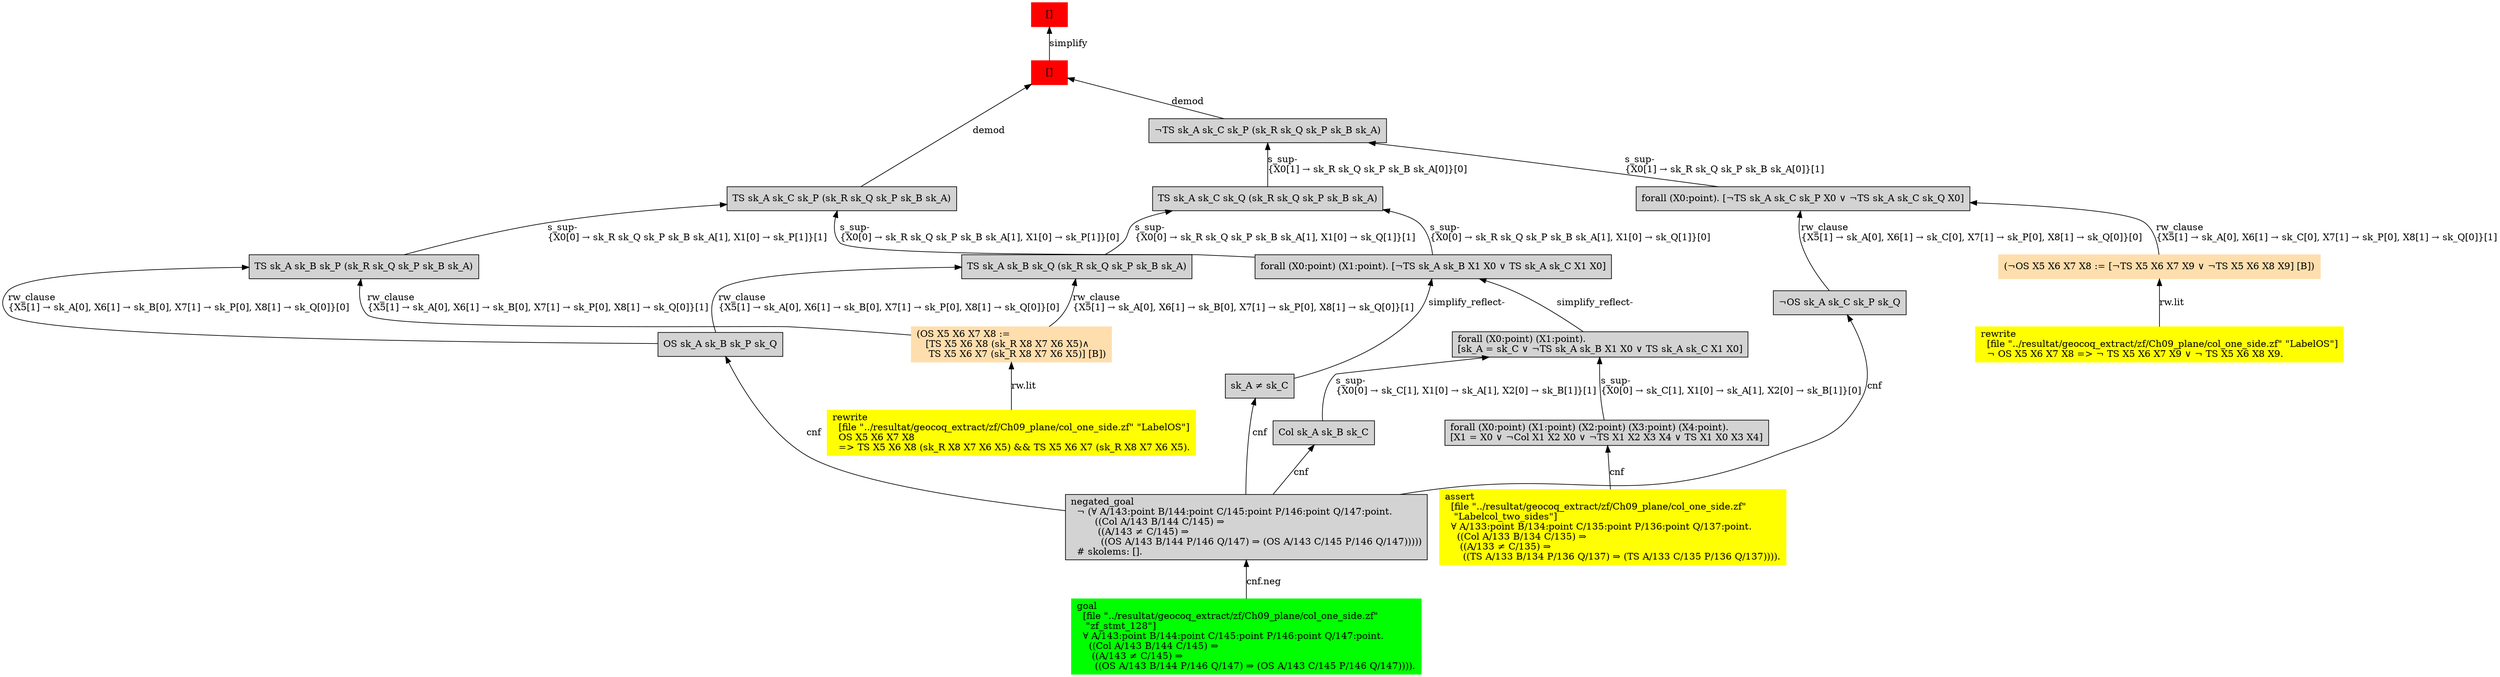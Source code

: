digraph "unsat_graph" {
  vertex_0 [color=red, label="[]", shape=box, style=filled];
  vertex_0 -> vertex_1 [label="simplify", dir="back"];
  vertex_1 [color=red, label="[]", shape=box, style=filled];
  vertex_1 -> vertex_2 [label="demod", dir="back"];
  vertex_2 [shape=box, label="TS sk_A sk_C sk_P (sk_R sk_Q sk_P sk_B sk_A)\l", style=filled];
  vertex_2 -> vertex_3 [label="s_sup-\l\{X0[0] → sk_R sk_Q sk_P sk_B sk_A[1], X1[0] → sk_P[1]\}[0]\l", dir="back"];
  vertex_3 [shape=box, label="forall (X0:point) (X1:point). [¬TS sk_A sk_B X1 X0 ∨ TS sk_A sk_C X1 X0]\l", style=filled];
  vertex_3 -> vertex_4 [label="simplify_reflect-", dir="back"];
  vertex_4 [shape=box, label="sk_A ≠ sk_C\l", style=filled];
  vertex_4 -> vertex_5 [label="cnf", dir="back"];
  vertex_5 [shape=box, label="negated_goal\l  ¬ (∀ A/143:point B/144:point C/145:point P/146:point Q/147:point.\l        ((Col A/143 B/144 C/145) ⇒\l         ((A/143 ≠ C/145) ⇒\l          ((OS A/143 B/144 P/146 Q/147) ⇒ (OS A/143 C/145 P/146 Q/147)))))\l  # skolems: [].\l", style=filled];
  vertex_5 -> vertex_6 [label="cnf.neg", dir="back"];
  vertex_6 [color=green, shape=box, label="goal\l  [file \"../resultat/geocoq_extract/zf/Ch09_plane/col_one_side.zf\" \l   \"zf_stmt_128\"]\l  ∀ A/143:point B/144:point C/145:point P/146:point Q/147:point.\l    ((Col A/143 B/144 C/145) ⇒\l     ((A/143 ≠ C/145) ⇒\l      ((OS A/143 B/144 P/146 Q/147) ⇒ (OS A/143 C/145 P/146 Q/147)))).\l", style=filled];
  vertex_3 -> vertex_7 [label="simplify_reflect-", dir="back"];
  vertex_7 [shape=box, label="forall (X0:point) (X1:point).\l[sk_A = sk_C ∨ ¬TS sk_A sk_B X1 X0 ∨ TS sk_A sk_C X1 X0]\l", style=filled];
  vertex_7 -> vertex_8 [label="s_sup-\l\{X0[0] → sk_C[1], X1[0] → sk_A[1], X2[0] → sk_B[1]\}[0]\l", dir="back"];
  vertex_8 [shape=box, label="forall (X0:point) (X1:point) (X2:point) (X3:point) (X4:point).\l[X1 = X0 ∨ ¬Col X1 X2 X0 ∨ ¬TS X1 X2 X3 X4 ∨ TS X1 X0 X3 X4]\l", style=filled];
  vertex_8 -> vertex_9 [label="cnf", dir="back"];
  vertex_9 [color=yellow, shape=box, label="assert\l  [file \"../resultat/geocoq_extract/zf/Ch09_plane/col_one_side.zf\" \l   \"Labelcol_two_sides\"]\l  ∀ A/133:point B/134:point C/135:point P/136:point Q/137:point.\l    ((Col A/133 B/134 C/135) ⇒\l     ((A/133 ≠ C/135) ⇒\l      ((TS A/133 B/134 P/136 Q/137) ⇒ (TS A/133 C/135 P/136 Q/137)))).\l", style=filled];
  vertex_7 -> vertex_10 [label="s_sup-\l\{X0[0] → sk_C[1], X1[0] → sk_A[1], X2[0] → sk_B[1]\}[1]\l", dir="back"];
  vertex_10 [shape=box, label="Col sk_A sk_B sk_C\l", style=filled];
  vertex_10 -> vertex_5 [label="cnf", dir="back"];
  vertex_2 -> vertex_11 [label="s_sup-\l\{X0[0] → sk_R sk_Q sk_P sk_B sk_A[1], X1[0] → sk_P[1]\}[1]\l", dir="back"];
  vertex_11 [shape=box, label="TS sk_A sk_B sk_P (sk_R sk_Q sk_P sk_B sk_A)\l", style=filled];
  vertex_11 -> vertex_12 [label="rw_clause\l\{X5[1] → sk_A[0], X6[1] → sk_B[0], X7[1] → sk_P[0], X8[1] → sk_Q[0]\}[1]\l", dir="back"];
  vertex_12 [color=navajowhite, shape=box, label="(OS X5 X6 X7 X8 :=\l   [TS X5 X6 X8 (sk_R X8 X7 X6 X5)∧\l    TS X5 X6 X7 (sk_R X8 X7 X6 X5)] [B])\l", style=filled];
  vertex_12 -> vertex_13 [label="rw.lit", dir="back"];
  vertex_13 [color=yellow, shape=box, label="rewrite\l  [file \"../resultat/geocoq_extract/zf/Ch09_plane/col_one_side.zf\" \"LabelOS\"]\l  OS X5 X6 X7 X8\l  =\> TS X5 X6 X8 (sk_R X8 X7 X6 X5) && TS X5 X6 X7 (sk_R X8 X7 X6 X5).\l", style=filled];
  vertex_11 -> vertex_14 [label="rw_clause\l\{X5[1] → sk_A[0], X6[1] → sk_B[0], X7[1] → sk_P[0], X8[1] → sk_Q[0]\}[0]\l", dir="back"];
  vertex_14 [shape=box, label="OS sk_A sk_B sk_P sk_Q\l", style=filled];
  vertex_14 -> vertex_5 [label="cnf", dir="back"];
  vertex_1 -> vertex_15 [label="demod", dir="back"];
  vertex_15 [shape=box, label="¬TS sk_A sk_C sk_P (sk_R sk_Q sk_P sk_B sk_A)\l", style=filled];
  vertex_15 -> vertex_16 [label="s_sup-\l\{X0[1] → sk_R sk_Q sk_P sk_B sk_A[0]\}[1]\l", dir="back"];
  vertex_16 [shape=box, label="forall (X0:point). [¬TS sk_A sk_C sk_P X0 ∨ ¬TS sk_A sk_C sk_Q X0]\l", style=filled];
  vertex_16 -> vertex_17 [label="rw_clause\l\{X5[1] → sk_A[0], X6[1] → sk_C[0], X7[1] → sk_P[0], X8[1] → sk_Q[0]\}[1]\l", dir="back"];
  vertex_17 [color=navajowhite, shape=box, label="(¬OS X5 X6 X7 X8 := [¬TS X5 X6 X7 X9 ∨ ¬TS X5 X6 X8 X9] [B])\l", style=filled];
  vertex_17 -> vertex_18 [label="rw.lit", dir="back"];
  vertex_18 [color=yellow, shape=box, label="rewrite\l  [file \"../resultat/geocoq_extract/zf/Ch09_plane/col_one_side.zf\" \"LabelOS\"]\l  ¬ OS X5 X6 X7 X8 =\> ¬ TS X5 X6 X7 X9 ∨ ¬ TS X5 X6 X8 X9.\l", style=filled];
  vertex_16 -> vertex_19 [label="rw_clause\l\{X5[1] → sk_A[0], X6[1] → sk_C[0], X7[1] → sk_P[0], X8[1] → sk_Q[0]\}[0]\l", dir="back"];
  vertex_19 [shape=box, label="¬OS sk_A sk_C sk_P sk_Q\l", style=filled];
  vertex_19 -> vertex_5 [label="cnf", dir="back"];
  vertex_15 -> vertex_20 [label="s_sup-\l\{X0[1] → sk_R sk_Q sk_P sk_B sk_A[0]\}[0]\l", dir="back"];
  vertex_20 [shape=box, label="TS sk_A sk_C sk_Q (sk_R sk_Q sk_P sk_B sk_A)\l", style=filled];
  vertex_20 -> vertex_3 [label="s_sup-\l\{X0[0] → sk_R sk_Q sk_P sk_B sk_A[1], X1[0] → sk_Q[1]\}[0]\l", dir="back"];
  vertex_20 -> vertex_21 [label="s_sup-\l\{X0[0] → sk_R sk_Q sk_P sk_B sk_A[1], X1[0] → sk_Q[1]\}[1]\l", dir="back"];
  vertex_21 [shape=box, label="TS sk_A sk_B sk_Q (sk_R sk_Q sk_P sk_B sk_A)\l", style=filled];
  vertex_21 -> vertex_12 [label="rw_clause\l\{X5[1] → sk_A[0], X6[1] → sk_B[0], X7[1] → sk_P[0], X8[1] → sk_Q[0]\}[1]\l", dir="back"];
  vertex_21 -> vertex_14 [label="rw_clause\l\{X5[1] → sk_A[0], X6[1] → sk_B[0], X7[1] → sk_P[0], X8[1] → sk_Q[0]\}[0]\l", dir="back"];
  }


